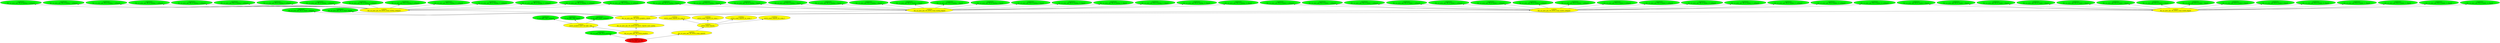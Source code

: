 digraph {
rankdir="BT"
ss_tail_light_24px_unflipped [fillcolor=green style="filled" label="<spriteset>\nss_tail_light_24px_unflipped"]
ss_tail_light_24px_flipped [fillcolor=green style="filled" label="<spriteset>\nss_tail_light_24px_flipped"]
ss_tail_light_empty_unflipped [fillcolor=green style="filled" label="<spriteset>\nss_tail_light_empty_unflipped"]
switch_graphics_layer_tail_light_24px [fillcolor=yellow style="filled" label="<switch>\nswitch_graphics_layer_tail_light_24px"]
switch_cargo_capacity_by_cargo_0 [fillcolor=yellow style="filled" label="<switch>\nswitch_cargo_capacity_by_cargo_0"]
switch_cargo_capacity_by_cargo_1 [fillcolor=yellow style="filled" label="<switch>\nswitch_cargo_capacity_by_cargo_1"]
switch_cargo_capacity_by_cargo_2 [fillcolor=yellow style="filled" label="<switch>\nswitch_cargo_capacity_by_cargo_2"]
switch_cargo_capacity_by_cargo_3 [fillcolor=yellow style="filled" label="<switch>\nswitch_cargo_capacity_by_cargo_3"]
switch_cargo_capacity [fillcolor=yellow style="filled" label="<switch>\nswitch_cargo_capacity"]
flat_car_pony_gen_2B_ss_empty_unflipped [fillcolor=green style="filled" label="<spriteset>\nflat_car_pony_gen_2B_ss_empty_unflipped"]
flat_car_pony_gen_2B_ss_loading_0_unflipped [fillcolor=green style="filled" label="<spriteset>\nflat_car_pony_gen_2B_ss_loading_0_unflipped"]
flat_car_pony_gen_2B_ss_loaded_0_unflipped [fillcolor=green style="filled" label="<spriteset>\nflat_car_pony_gen_2B_ss_loaded_0_unflipped"]
flat_car_pony_gen_2B_ss_loading_1_unflipped [fillcolor=green style="filled" label="<spriteset>\nflat_car_pony_gen_2B_ss_loading_1_unflipped"]
flat_car_pony_gen_2B_ss_loaded_1_unflipped [fillcolor=green style="filled" label="<spriteset>\nflat_car_pony_gen_2B_ss_loaded_1_unflipped"]
flat_car_pony_gen_2B_ss_loading_2_unflipped [fillcolor=green style="filled" label="<spriteset>\nflat_car_pony_gen_2B_ss_loading_2_unflipped"]
flat_car_pony_gen_2B_ss_loaded_2_unflipped [fillcolor=green style="filled" label="<spriteset>\nflat_car_pony_gen_2B_ss_loaded_2_unflipped"]
flat_car_pony_gen_2B_ss_loading_3_unflipped [fillcolor=green style="filled" label="<spriteset>\nflat_car_pony_gen_2B_ss_loading_3_unflipped"]
flat_car_pony_gen_2B_ss_loaded_3_unflipped [fillcolor=green style="filled" label="<spriteset>\nflat_car_pony_gen_2B_ss_loaded_3_unflipped"]
flat_car_pony_gen_2B_ss_loading_4_unflipped [fillcolor=green style="filled" label="<spriteset>\nflat_car_pony_gen_2B_ss_loading_4_unflipped"]
flat_car_pony_gen_2B_ss_loaded_4_unflipped [fillcolor=green style="filled" label="<spriteset>\nflat_car_pony_gen_2B_ss_loaded_4_unflipped"]
flat_car_pony_gen_2B_ss_loading_5_unflipped [fillcolor=green style="filled" label="<spriteset>\nflat_car_pony_gen_2B_ss_loading_5_unflipped"]
flat_car_pony_gen_2B_ss_loaded_5_unflipped [fillcolor=green style="filled" label="<spriteset>\nflat_car_pony_gen_2B_ss_loaded_5_unflipped"]
flat_car_pony_gen_2B_ss_loading_6_unflipped [fillcolor=green style="filled" label="<spriteset>\nflat_car_pony_gen_2B_ss_loading_6_unflipped"]
flat_car_pony_gen_2B_ss_loaded_6_unflipped [fillcolor=green style="filled" label="<spriteset>\nflat_car_pony_gen_2B_ss_loaded_6_unflipped"]
flat_car_pony_gen_2B_ss_loading_7_unflipped [fillcolor=green style="filled" label="<spriteset>\nflat_car_pony_gen_2B_ss_loading_7_unflipped"]
flat_car_pony_gen_2B_ss_loaded_7_unflipped [fillcolor=green style="filled" label="<spriteset>\nflat_car_pony_gen_2B_ss_loaded_7_unflipped"]
flat_car_pony_gen_2B_ss_loading_8_unflipped [fillcolor=green style="filled" label="<spriteset>\nflat_car_pony_gen_2B_ss_loading_8_unflipped"]
flat_car_pony_gen_2B_ss_loaded_8_unflipped [fillcolor=green style="filled" label="<spriteset>\nflat_car_pony_gen_2B_ss_loaded_8_unflipped"]
flat_car_pony_gen_2B_ss_loading_9_unflipped [fillcolor=green style="filled" label="<spriteset>\nflat_car_pony_gen_2B_ss_loading_9_unflipped"]
flat_car_pony_gen_2B_ss_loaded_9_unflipped [fillcolor=green style="filled" label="<spriteset>\nflat_car_pony_gen_2B_ss_loaded_9_unflipped"]
flat_car_pony_gen_2B_ss_loading_10_unflipped [fillcolor=green style="filled" label="<spriteset>\nflat_car_pony_gen_2B_ss_loading_10_unflipped"]
flat_car_pony_gen_2B_ss_loaded_10_unflipped [fillcolor=green style="filled" label="<spriteset>\nflat_car_pony_gen_2B_ss_loaded_10_unflipped"]
flat_car_pony_gen_2B_ss_loading_11_unflipped [fillcolor=green style="filled" label="<spriteset>\nflat_car_pony_gen_2B_ss_loading_11_unflipped"]
flat_car_pony_gen_2B_ss_loaded_11_unflipped [fillcolor=green style="filled" label="<spriteset>\nflat_car_pony_gen_2B_ss_loaded_11_unflipped"]
flat_car_pony_gen_2B_ss_loading_12_unflipped [fillcolor=green style="filled" label="<spriteset>\nflat_car_pony_gen_2B_ss_loading_12_unflipped"]
flat_car_pony_gen_2B_ss_loaded_12_unflipped [fillcolor=green style="filled" label="<spriteset>\nflat_car_pony_gen_2B_ss_loaded_12_unflipped"]
flat_car_pony_gen_2B_ss_loading_13_unflipped [fillcolor=green style="filled" label="<spriteset>\nflat_car_pony_gen_2B_ss_loading_13_unflipped"]
flat_car_pony_gen_2B_ss_loaded_13_unflipped [fillcolor=green style="filled" label="<spriteset>\nflat_car_pony_gen_2B_ss_loaded_13_unflipped"]
flat_car_pony_gen_2B_ss_loading_14_unflipped [fillcolor=green style="filled" label="<spriteset>\nflat_car_pony_gen_2B_ss_loading_14_unflipped"]
flat_car_pony_gen_2B_ss_loaded_14_unflipped [fillcolor=green style="filled" label="<spriteset>\nflat_car_pony_gen_2B_ss_loaded_14_unflipped"]
flat_car_pony_gen_2B_ss_empty_flipped [fillcolor=green style="filled" label="<spriteset>\nflat_car_pony_gen_2B_ss_empty_flipped"]
flat_car_pony_gen_2B_ss_loading_0_flipped [fillcolor=green style="filled" label="<spriteset>\nflat_car_pony_gen_2B_ss_loading_0_flipped"]
flat_car_pony_gen_2B_ss_loaded_0_flipped [fillcolor=green style="filled" label="<spriteset>\nflat_car_pony_gen_2B_ss_loaded_0_flipped"]
flat_car_pony_gen_2B_ss_loading_1_flipped [fillcolor=green style="filled" label="<spriteset>\nflat_car_pony_gen_2B_ss_loading_1_flipped"]
flat_car_pony_gen_2B_ss_loaded_1_flipped [fillcolor=green style="filled" label="<spriteset>\nflat_car_pony_gen_2B_ss_loaded_1_flipped"]
flat_car_pony_gen_2B_ss_loading_2_flipped [fillcolor=green style="filled" label="<spriteset>\nflat_car_pony_gen_2B_ss_loading_2_flipped"]
flat_car_pony_gen_2B_ss_loaded_2_flipped [fillcolor=green style="filled" label="<spriteset>\nflat_car_pony_gen_2B_ss_loaded_2_flipped"]
flat_car_pony_gen_2B_ss_loading_3_flipped [fillcolor=green style="filled" label="<spriteset>\nflat_car_pony_gen_2B_ss_loading_3_flipped"]
flat_car_pony_gen_2B_ss_loaded_3_flipped [fillcolor=green style="filled" label="<spriteset>\nflat_car_pony_gen_2B_ss_loaded_3_flipped"]
flat_car_pony_gen_2B_ss_loading_4_flipped [fillcolor=green style="filled" label="<spriteset>\nflat_car_pony_gen_2B_ss_loading_4_flipped"]
flat_car_pony_gen_2B_ss_loaded_4_flipped [fillcolor=green style="filled" label="<spriteset>\nflat_car_pony_gen_2B_ss_loaded_4_flipped"]
flat_car_pony_gen_2B_ss_loading_5_flipped [fillcolor=green style="filled" label="<spriteset>\nflat_car_pony_gen_2B_ss_loading_5_flipped"]
flat_car_pony_gen_2B_ss_loaded_5_flipped [fillcolor=green style="filled" label="<spriteset>\nflat_car_pony_gen_2B_ss_loaded_5_flipped"]
flat_car_pony_gen_2B_ss_loading_6_flipped [fillcolor=green style="filled" label="<spriteset>\nflat_car_pony_gen_2B_ss_loading_6_flipped"]
flat_car_pony_gen_2B_ss_loaded_6_flipped [fillcolor=green style="filled" label="<spriteset>\nflat_car_pony_gen_2B_ss_loaded_6_flipped"]
flat_car_pony_gen_2B_ss_loading_7_flipped [fillcolor=green style="filled" label="<spriteset>\nflat_car_pony_gen_2B_ss_loading_7_flipped"]
flat_car_pony_gen_2B_ss_loaded_7_flipped [fillcolor=green style="filled" label="<spriteset>\nflat_car_pony_gen_2B_ss_loaded_7_flipped"]
flat_car_pony_gen_2B_ss_loading_8_flipped [fillcolor=green style="filled" label="<spriteset>\nflat_car_pony_gen_2B_ss_loading_8_flipped"]
flat_car_pony_gen_2B_ss_loaded_8_flipped [fillcolor=green style="filled" label="<spriteset>\nflat_car_pony_gen_2B_ss_loaded_8_flipped"]
flat_car_pony_gen_2B_ss_loading_9_flipped [fillcolor=green style="filled" label="<spriteset>\nflat_car_pony_gen_2B_ss_loading_9_flipped"]
flat_car_pony_gen_2B_ss_loaded_9_flipped [fillcolor=green style="filled" label="<spriteset>\nflat_car_pony_gen_2B_ss_loaded_9_flipped"]
flat_car_pony_gen_2B_ss_loading_10_flipped [fillcolor=green style="filled" label="<spriteset>\nflat_car_pony_gen_2B_ss_loading_10_flipped"]
flat_car_pony_gen_2B_ss_loaded_10_flipped [fillcolor=green style="filled" label="<spriteset>\nflat_car_pony_gen_2B_ss_loaded_10_flipped"]
flat_car_pony_gen_2B_ss_loading_11_flipped [fillcolor=green style="filled" label="<spriteset>\nflat_car_pony_gen_2B_ss_loading_11_flipped"]
flat_car_pony_gen_2B_ss_loaded_11_flipped [fillcolor=green style="filled" label="<spriteset>\nflat_car_pony_gen_2B_ss_loaded_11_flipped"]
flat_car_pony_gen_2B_ss_loading_12_flipped [fillcolor=green style="filled" label="<spriteset>\nflat_car_pony_gen_2B_ss_loading_12_flipped"]
flat_car_pony_gen_2B_ss_loaded_12_flipped [fillcolor=green style="filled" label="<spriteset>\nflat_car_pony_gen_2B_ss_loaded_12_flipped"]
flat_car_pony_gen_2B_ss_loading_13_flipped [fillcolor=green style="filled" label="<spriteset>\nflat_car_pony_gen_2B_ss_loading_13_flipped"]
flat_car_pony_gen_2B_ss_loaded_13_flipped [fillcolor=green style="filled" label="<spriteset>\nflat_car_pony_gen_2B_ss_loaded_13_flipped"]
flat_car_pony_gen_2B_ss_loading_14_flipped [fillcolor=green style="filled" label="<spriteset>\nflat_car_pony_gen_2B_ss_loading_14_flipped"]
flat_car_pony_gen_2B_ss_loaded_14_flipped [fillcolor=green style="filled" label="<spriteset>\nflat_car_pony_gen_2B_ss_loaded_14_flipped"]
flat_car_pony_gen_2B_switch_cargo_loading_unflipped [fillcolor=yellow style="filled" label="<switch>\nflat_car_pony_gen_2B_switch_cargo_loading_unflipped"]
flat_car_pony_gen_2B_switch_cargo_loading_flipped [fillcolor=yellow style="filled" label="<switch>\nflat_car_pony_gen_2B_switch_cargo_loading_flipped"]
flat_car_pony_gen_2B_switch_cargo_loaded_unflipped [fillcolor=yellow style="filled" label="<switch>\nflat_car_pony_gen_2B_switch_cargo_loaded_unflipped"]
flat_car_pony_gen_2B_switch_cargo_loaded_flipped [fillcolor=yellow style="filled" label="<switch>\nflat_car_pony_gen_2B_switch_cargo_loaded_flipped"]
flat_car_pony_gen_2B_switch_graphics_vehicle [fillcolor=yellow style="filled" label="<switch>\nflat_car_pony_gen_2B_switch_graphics_vehicle"]
flat_car_pony_gen_2B_ss_purchase [fillcolor=green style="filled" label="<spriteset>\nflat_car_pony_gen_2B_ss_purchase"]
flat_car_pony_gen_2B_switch_set_layers_register_more_sprites [fillcolor=yellow style="filled" label="<switch>\nflat_car_pony_gen_2B_switch_set_layers_register_more_sprites"]
flat_car_pony_gen_2B_switch_graphics [fillcolor=yellow style="filled" label="<switch>\nflat_car_pony_gen_2B_switch_graphics"]
flat_car_pony_gen_2B_switch_cargo_capacity [fillcolor=yellow style="filled" label="<switch>\nflat_car_pony_gen_2B_switch_cargo_capacity"]
flat_car_pony_gen_2B [fillcolor=red style="filled" label="<FEAT_TRAINS 1150>\nflat_car_pony_gen_2B"]
flat_car_pony_gen_2B_switch_graphics_vehicle->flat_car_pony_gen_2B_switch_cargo_loaded_unflipped
flat_car_pony_gen_2B_switch_graphics_vehicle->flat_car_pony_gen_2B_ss_empty_unflipped
flat_car_pony_gen_2B_switch_cargo_loaded_flipped->flat_car_pony_gen_2B_ss_loaded_4_flipped
flat_car_pony_gen_2B_switch_cargo_loading_unflipped->flat_car_pony_gen_2B_ss_loading_12_unflipped
flat_car_pony_gen_2B_switch_cargo_loaded_unflipped->flat_car_pony_gen_2B_ss_loaded_14_unflipped
flat_car_pony_gen_2B_switch_cargo_loading_flipped->flat_car_pony_gen_2B_ss_loading_6_flipped
flat_car_pony_gen_2B_switch_cargo_loaded_unflipped->flat_car_pony_gen_2B_ss_loaded_7_unflipped
flat_car_pony_gen_2B_switch_cargo_loading_flipped->flat_car_pony_gen_2B_ss_loading_0_flipped
flat_car_pony_gen_2B_switch_cargo_loading_flipped->flat_car_pony_gen_2B_ss_loading_11_flipped
flat_car_pony_gen_2B_switch_cargo_loading_unflipped->flat_car_pony_gen_2B_ss_loading_4_unflipped
flat_car_pony_gen_2B_switch_cargo_loaded_flipped->flat_car_pony_gen_2B_ss_loaded_6_flipped
switch_graphics_layer_tail_light_24px->ss_tail_light_empty_unflipped
flat_car_pony_gen_2B_switch_cargo_loading_flipped->flat_car_pony_gen_2B_ss_loading_9_flipped
flat_car_pony_gen_2B_switch_cargo_loaded_flipped->flat_car_pony_gen_2B_ss_loaded_9_flipped
flat_car_pony_gen_2B_switch_graphics->switch_graphics_layer_tail_light_24px
flat_car_pony_gen_2B_switch_cargo_capacity->switch_cargo_capacity
flat_car_pony_gen_2B_switch_cargo_loading_unflipped->flat_car_pony_gen_2B_ss_loading_13_unflipped
flat_car_pony_gen_2B_switch_cargo_loaded_unflipped->flat_car_pony_gen_2B_ss_loaded_3_unflipped
flat_car_pony_gen_2B_switch_cargo_loaded_unflipped->flat_car_pony_gen_2B_ss_loaded_8_unflipped
flat_car_pony_gen_2B_switch_cargo_loaded_flipped->flat_car_pony_gen_2B_ss_loaded_13_flipped
flat_car_pony_gen_2B_switch_cargo_loading_unflipped->flat_car_pony_gen_2B_ss_loading_7_unflipped
flat_car_pony_gen_2B_switch_cargo_loading_unflipped->flat_car_pony_gen_2B_ss_loading_6_unflipped
flat_car_pony_gen_2B_switch_cargo_loading_flipped->flat_car_pony_gen_2B_ss_loading_14_flipped
flat_car_pony_gen_2B_switch_cargo_loaded_unflipped->flat_car_pony_gen_2B_ss_loaded_11_unflipped
flat_car_pony_gen_2B_switch_graphics_vehicle->flat_car_pony_gen_2B_switch_cargo_loading_unflipped
switch_cargo_capacity->switch_cargo_capacity_by_cargo_1
flat_car_pony_gen_2B_switch_cargo_loaded_unflipped->flat_car_pony_gen_2B_ss_loaded_0_unflipped
flat_car_pony_gen_2B_switch_set_layers_register_more_sprites->flat_car_pony_gen_2B_switch_graphics_vehicle
flat_car_pony_gen_2B_switch_cargo_loading_unflipped->flat_car_pony_gen_2B_ss_loading_3_unflipped
flat_car_pony_gen_2B_switch_cargo_loaded_flipped->flat_car_pony_gen_2B_ss_loaded_10_flipped
flat_car_pony_gen_2B_switch_cargo_loaded_unflipped->flat_car_pony_gen_2B_ss_loaded_13_unflipped
switch_graphics_layer_tail_light_24px->ss_tail_light_24px_unflipped
flat_car_pony_gen_2B_switch_cargo_loaded_unflipped->flat_car_pony_gen_2B_ss_loaded_1_unflipped
flat_car_pony_gen_2B_switch_cargo_loaded_flipped->flat_car_pony_gen_2B_ss_loaded_7_flipped
flat_car_pony_gen_2B_switch_cargo_loading_flipped->flat_car_pony_gen_2B_ss_loading_7_flipped
flat_car_pony_gen_2B_switch_cargo_loaded_unflipped->flat_car_pony_gen_2B_ss_loaded_10_unflipped
flat_car_pony_gen_2B_switch_cargo_loaded_flipped->flat_car_pony_gen_2B_ss_loaded_12_flipped
switch_graphics_layer_tail_light_24px->ss_tail_light_24px_flipped
flat_car_pony_gen_2B_switch_cargo_loaded_flipped->flat_car_pony_gen_2B_ss_loaded_5_flipped
flat_car_pony_gen_2B_switch_cargo_loaded_flipped->flat_car_pony_gen_2B_ss_loaded_3_flipped
switch_cargo_capacity->switch_cargo_capacity_by_cargo_3
flat_car_pony_gen_2B->flat_car_pony_gen_2B_switch_graphics
flat_car_pony_gen_2B_switch_cargo_loading_flipped->flat_car_pony_gen_2B_ss_loading_3_flipped
flat_car_pony_gen_2B->flat_car_pony_gen_2B_switch_cargo_capacity
flat_car_pony_gen_2B_switch_cargo_loading_flipped->flat_car_pony_gen_2B_ss_loading_8_flipped
switch_cargo_capacity->switch_cargo_capacity_by_cargo_0
flat_car_pony_gen_2B_switch_cargo_loaded_unflipped->flat_car_pony_gen_2B_ss_loaded_9_unflipped
flat_car_pony_gen_2B_switch_cargo_loading_flipped->flat_car_pony_gen_2B_ss_loading_10_flipped
flat_car_pony_gen_2B_switch_cargo_loading_flipped->flat_car_pony_gen_2B_ss_loading_4_flipped
flat_car_pony_gen_2B_switch_cargo_loaded_flipped->flat_car_pony_gen_2B_ss_loaded_1_flipped
flat_car_pony_gen_2B_switch_cargo_loading_flipped->flat_car_pony_gen_2B_ss_loading_12_flipped
flat_car_pony_gen_2B_switch_cargo_loaded_unflipped->flat_car_pony_gen_2B_ss_loaded_12_unflipped
flat_car_pony_gen_2B_switch_cargo_loading_unflipped->flat_car_pony_gen_2B_ss_loading_0_unflipped
flat_car_pony_gen_2B_switch_cargo_loading_flipped->flat_car_pony_gen_2B_ss_loading_5_flipped
flat_car_pony_gen_2B_switch_graphics_vehicle->flat_car_pony_gen_2B_switch_cargo_loading_flipped
flat_car_pony_gen_2B->flat_car_pony_gen_2B_ss_purchase
flat_car_pony_gen_2B_switch_graphics_vehicle->flat_car_pony_gen_2B_switch_cargo_loaded_flipped
flat_car_pony_gen_2B_switch_cargo_loaded_unflipped->flat_car_pony_gen_2B_ss_loaded_2_unflipped
flat_car_pony_gen_2B_switch_graphics->flat_car_pony_gen_2B_switch_set_layers_register_more_sprites
flat_car_pony_gen_2B_switch_cargo_loading_unflipped->flat_car_pony_gen_2B_ss_loading_1_unflipped
flat_car_pony_gen_2B_switch_cargo_loading_flipped->flat_car_pony_gen_2B_ss_loading_1_flipped
flat_car_pony_gen_2B_switch_cargo_loading_unflipped->flat_car_pony_gen_2B_ss_loading_2_unflipped
flat_car_pony_gen_2B_switch_cargo_loaded_flipped->flat_car_pony_gen_2B_ss_loaded_14_flipped
flat_car_pony_gen_2B_switch_cargo_loaded_unflipped->flat_car_pony_gen_2B_ss_loaded_4_unflipped
flat_car_pony_gen_2B_switch_cargo_loading_unflipped->flat_car_pony_gen_2B_ss_loading_11_unflipped
flat_car_pony_gen_2B_switch_cargo_loaded_unflipped->flat_car_pony_gen_2B_ss_loaded_6_unflipped
flat_car_pony_gen_2B_switch_cargo_loaded_flipped->flat_car_pony_gen_2B_ss_loaded_11_flipped
flat_car_pony_gen_2B_switch_cargo_loading_unflipped->flat_car_pony_gen_2B_ss_loading_14_unflipped
flat_car_pony_gen_2B_switch_cargo_loaded_flipped->flat_car_pony_gen_2B_ss_loaded_8_flipped
flat_car_pony_gen_2B_switch_cargo_loading_flipped->flat_car_pony_gen_2B_ss_loading_2_flipped
flat_car_pony_gen_2B_switch_cargo_loading_unflipped->flat_car_pony_gen_2B_ss_loading_10_unflipped
flat_car_pony_gen_2B_switch_cargo_loading_unflipped->flat_car_pony_gen_2B_ss_loading_9_unflipped
flat_car_pony_gen_2B_switch_cargo_loaded_flipped->flat_car_pony_gen_2B_ss_loaded_2_flipped
flat_car_pony_gen_2B_switch_cargo_loading_flipped->flat_car_pony_gen_2B_ss_loading_13_flipped
flat_car_pony_gen_2B_switch_cargo_loaded_unflipped->flat_car_pony_gen_2B_ss_loaded_5_unflipped
flat_car_pony_gen_2B_switch_cargo_loaded_flipped->flat_car_pony_gen_2B_ss_loaded_0_flipped
switch_cargo_capacity->switch_cargo_capacity_by_cargo_2
flat_car_pony_gen_2B_switch_cargo_loading_unflipped->flat_car_pony_gen_2B_ss_loading_5_unflipped
flat_car_pony_gen_2B_switch_graphics_vehicle->flat_car_pony_gen_2B_ss_empty_flipped
flat_car_pony_gen_2B_switch_cargo_loading_unflipped->flat_car_pony_gen_2B_ss_loading_8_unflipped
}

